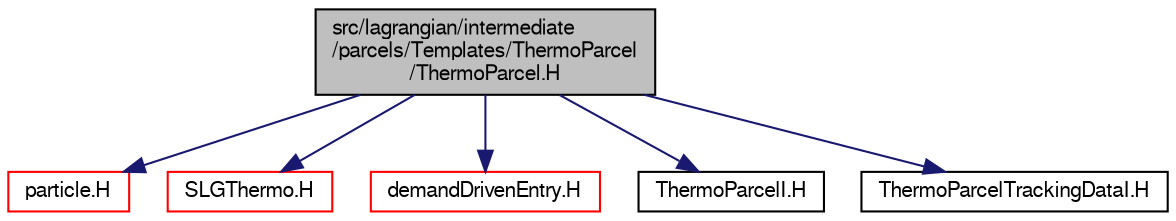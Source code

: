 digraph "src/lagrangian/intermediate/parcels/Templates/ThermoParcel/ThermoParcel.H"
{
  bgcolor="transparent";
  edge [fontname="FreeSans",fontsize="10",labelfontname="FreeSans",labelfontsize="10"];
  node [fontname="FreeSans",fontsize="10",shape=record];
  Node0 [label="src/lagrangian/intermediate\l/parcels/Templates/ThermoParcel\l/ThermoParcel.H",height=0.2,width=0.4,color="black", fillcolor="grey75", style="filled", fontcolor="black"];
  Node0 -> Node1 [color="midnightblue",fontsize="10",style="solid",fontname="FreeSans"];
  Node1 [label="particle.H",height=0.2,width=0.4,color="red",URL="$a04889.html"];
  Node0 -> Node295 [color="midnightblue",fontsize="10",style="solid",fontname="FreeSans"];
  Node295 [label="SLGThermo.H",height=0.2,width=0.4,color="red",URL="$a16253.html"];
  Node0 -> Node375 [color="midnightblue",fontsize="10",style="solid",fontname="FreeSans"];
  Node375 [label="demandDrivenEntry.H",height=0.2,width=0.4,color="red",URL="$a12191.html"];
  Node0 -> Node377 [color="midnightblue",fontsize="10",style="solid",fontname="FreeSans"];
  Node377 [label="ThermoParcelI.H",height=0.2,width=0.4,color="black",URL="$a05501.html"];
  Node0 -> Node378 [color="midnightblue",fontsize="10",style="solid",fontname="FreeSans"];
  Node378 [label="ThermoParcelTrackingDataI.H",height=0.2,width=0.4,color="black",URL="$a05507.html"];
}
